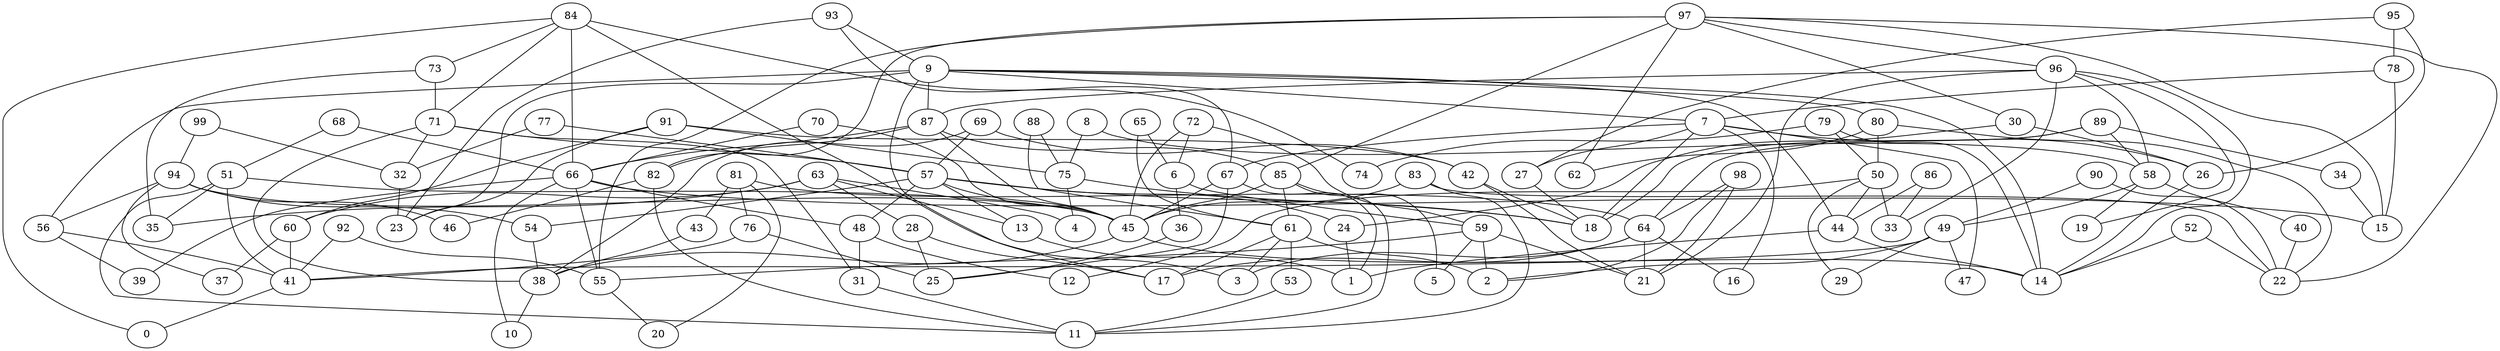 digraph GG_graph {

subgraph G_graph {
edge [color = black]
"49" -> "41" [dir = none]
"49" -> "29" [dir = none]
"49" -> "47" [dir = none]
"49" -> "2" [dir = none]
"53" -> "11" [dir = none]
"80" -> "22" [dir = none]
"80" -> "62" [dir = none]
"80" -> "50" [dir = none]
"40" -> "22" [dir = none]
"99" -> "32" [dir = none]
"99" -> "94" [dir = none]
"56" -> "41" [dir = none]
"56" -> "39" [dir = none]
"79" -> "74" [dir = none]
"79" -> "50" [dir = none]
"79" -> "14" [dir = none]
"52" -> "14" [dir = none]
"52" -> "22" [dir = none]
"86" -> "44" [dir = none]
"86" -> "33" [dir = none]
"90" -> "49" [dir = none]
"90" -> "22" [dir = none]
"78" -> "7" [dir = none]
"78" -> "15" [dir = none]
"94" -> "54" [dir = none]
"94" -> "45" [dir = none]
"94" -> "46" [dir = none]
"94" -> "56" [dir = none]
"94" -> "37" [dir = none]
"83" -> "22" [dir = none]
"83" -> "11" [dir = none]
"83" -> "45" [dir = none]
"43" -> "38" [dir = none]
"96" -> "87" [dir = none]
"96" -> "14" [dir = none]
"96" -> "33" [dir = none]
"96" -> "21" [dir = none]
"96" -> "19" [dir = none]
"96" -> "58" [dir = none]
"71" -> "57" [dir = none]
"71" -> "38" [dir = none]
"71" -> "32" [dir = none]
"71" -> "31" [dir = none]
"73" -> "71" [dir = none]
"73" -> "35" [dir = none]
"68" -> "66" [dir = none]
"68" -> "51" [dir = none]
"51" -> "35" [dir = none]
"51" -> "45" [dir = none]
"51" -> "11" [dir = none]
"51" -> "41" [dir = none]
"6" -> "36" [dir = none]
"6" -> "59" [dir = none]
"61" -> "17" [dir = none]
"61" -> "2" [dir = none]
"61" -> "53" [dir = none]
"61" -> "3" [dir = none]
"38" -> "10" [dir = none]
"69" -> "38" [dir = none]
"69" -> "57" [dir = none]
"69" -> "42" [dir = none]
"95" -> "78" [dir = none]
"95" -> "27" [dir = none]
"95" -> "26" [dir = none]
"81" -> "43" [dir = none]
"81" -> "64" [dir = none]
"81" -> "76" [dir = none]
"81" -> "20" [dir = none]
"54" -> "38" [dir = none]
"26" -> "14" [dir = none]
"85" -> "45" [dir = none]
"85" -> "61" [dir = none]
"85" -> "11" [dir = none]
"85" -> "5" [dir = none]
"87" -> "85" [dir = none]
"87" -> "82" [dir = none]
"87" -> "66" [dir = none]
"87" -> "45" [dir = none]
"92" -> "55" [dir = none]
"92" -> "41" [dir = none]
"91" -> "60" [dir = none]
"91" -> "42" [dir = none]
"91" -> "75" [dir = none]
"91" -> "23" [dir = none]
"75" -> "4" [dir = none]
"75" -> "18" [dir = none]
"88" -> "61" [dir = none]
"88" -> "75" [dir = none]
"58" -> "19" [dir = none]
"58" -> "40" [dir = none]
"58" -> "49" [dir = none]
"30" -> "24" [dir = none]
"30" -> "26" [dir = none]
"84" -> "73" [dir = none]
"84" -> "3" [dir = none]
"84" -> "66" [dir = none]
"84" -> "71" [dir = none]
"84" -> "74" [dir = none]
"84" -> "0" [dir = none]
"89" -> "34" [dir = none]
"89" -> "18" [dir = none]
"89" -> "58" [dir = none]
"89" -> "64" [dir = none]
"98" -> "21" [dir = none]
"98" -> "64" [dir = none]
"98" -> "2" [dir = none]
"82" -> "11" [dir = none]
"82" -> "46" [dir = none]
"64" -> "16" [dir = none]
"64" -> "3" [dir = none]
"64" -> "21" [dir = none]
"64" -> "17" [dir = none]
"65" -> "6" [dir = none]
"65" -> "61" [dir = none]
"7" -> "26" [dir = none]
"7" -> "67" [dir = none]
"7" -> "47" [dir = none]
"7" -> "27" [dir = none]
"7" -> "16" [dir = none]
"7" -> "18" [dir = none]
"44" -> "1" [dir = none]
"44" -> "14" [dir = none]
"27" -> "18" [dir = none]
"28" -> "25" [dir = none]
"28" -> "17" [dir = none]
"41" -> "0" [dir = none]
"36" -> "25" [dir = none]
"60" -> "37" [dir = none]
"60" -> "41" [dir = none]
"9" -> "14" [dir = none]
"9" -> "17" [dir = none]
"9" -> "23" [dir = none]
"9" -> "44" [dir = none]
"9" -> "7" [dir = none]
"9" -> "80" [dir = none]
"9" -> "56" [dir = none]
"9" -> "87" [dir = none]
"93" -> "23" [dir = none]
"93" -> "67" [dir = none]
"93" -> "9" [dir = none]
"24" -> "1" [dir = none]
"59" -> "5" [dir = none]
"59" -> "2" [dir = none]
"59" -> "55" [dir = none]
"59" -> "21" [dir = none]
"50" -> "33" [dir = none]
"50" -> "44" [dir = none]
"50" -> "29" [dir = none]
"50" -> "12" [dir = none]
"67" -> "1" [dir = none]
"67" -> "45" [dir = none]
"67" -> "25" [dir = none]
"76" -> "25" [dir = none]
"76" -> "41" [dir = none]
"8" -> "58" [dir = none]
"8" -> "75" [dir = none]
"42" -> "18" [dir = none]
"42" -> "21" [dir = none]
"63" -> "60" [dir = none]
"63" -> "28" [dir = none]
"63" -> "35" [dir = none]
"63" -> "13" [dir = none]
"63" -> "4" [dir = none]
"48" -> "12" [dir = none]
"48" -> "31" [dir = none]
"45" -> "14" [dir = none]
"45" -> "38" [dir = none]
"57" -> "54" [dir = none]
"57" -> "18" [dir = none]
"57" -> "48" [dir = none]
"57" -> "45" [dir = none]
"57" -> "13" [dir = none]
"57" -> "24" [dir = none]
"31" -> "11" [dir = none]
"97" -> "15" [dir = none]
"97" -> "96" [dir = none]
"97" -> "85" [dir = none]
"97" -> "22" [dir = none]
"97" -> "30" [dir = none]
"97" -> "82" [dir = none]
"97" -> "55" [dir = none]
"97" -> "62" [dir = none]
"55" -> "20" [dir = none]
"34" -> "15" [dir = none]
"77" -> "57" [dir = none]
"77" -> "32" [dir = none]
"32" -> "23" [dir = none]
"70" -> "66" [dir = none]
"70" -> "45" [dir = none]
"66" -> "39" [dir = none]
"66" -> "55" [dir = none]
"66" -> "48" [dir = none]
"66" -> "15" [dir = none]
"66" -> "10" [dir = none]
"72" -> "59" [dir = none]
"72" -> "45" [dir = none]
"72" -> "6" [dir = none]
"13" -> "1" [dir = none]
}

}
